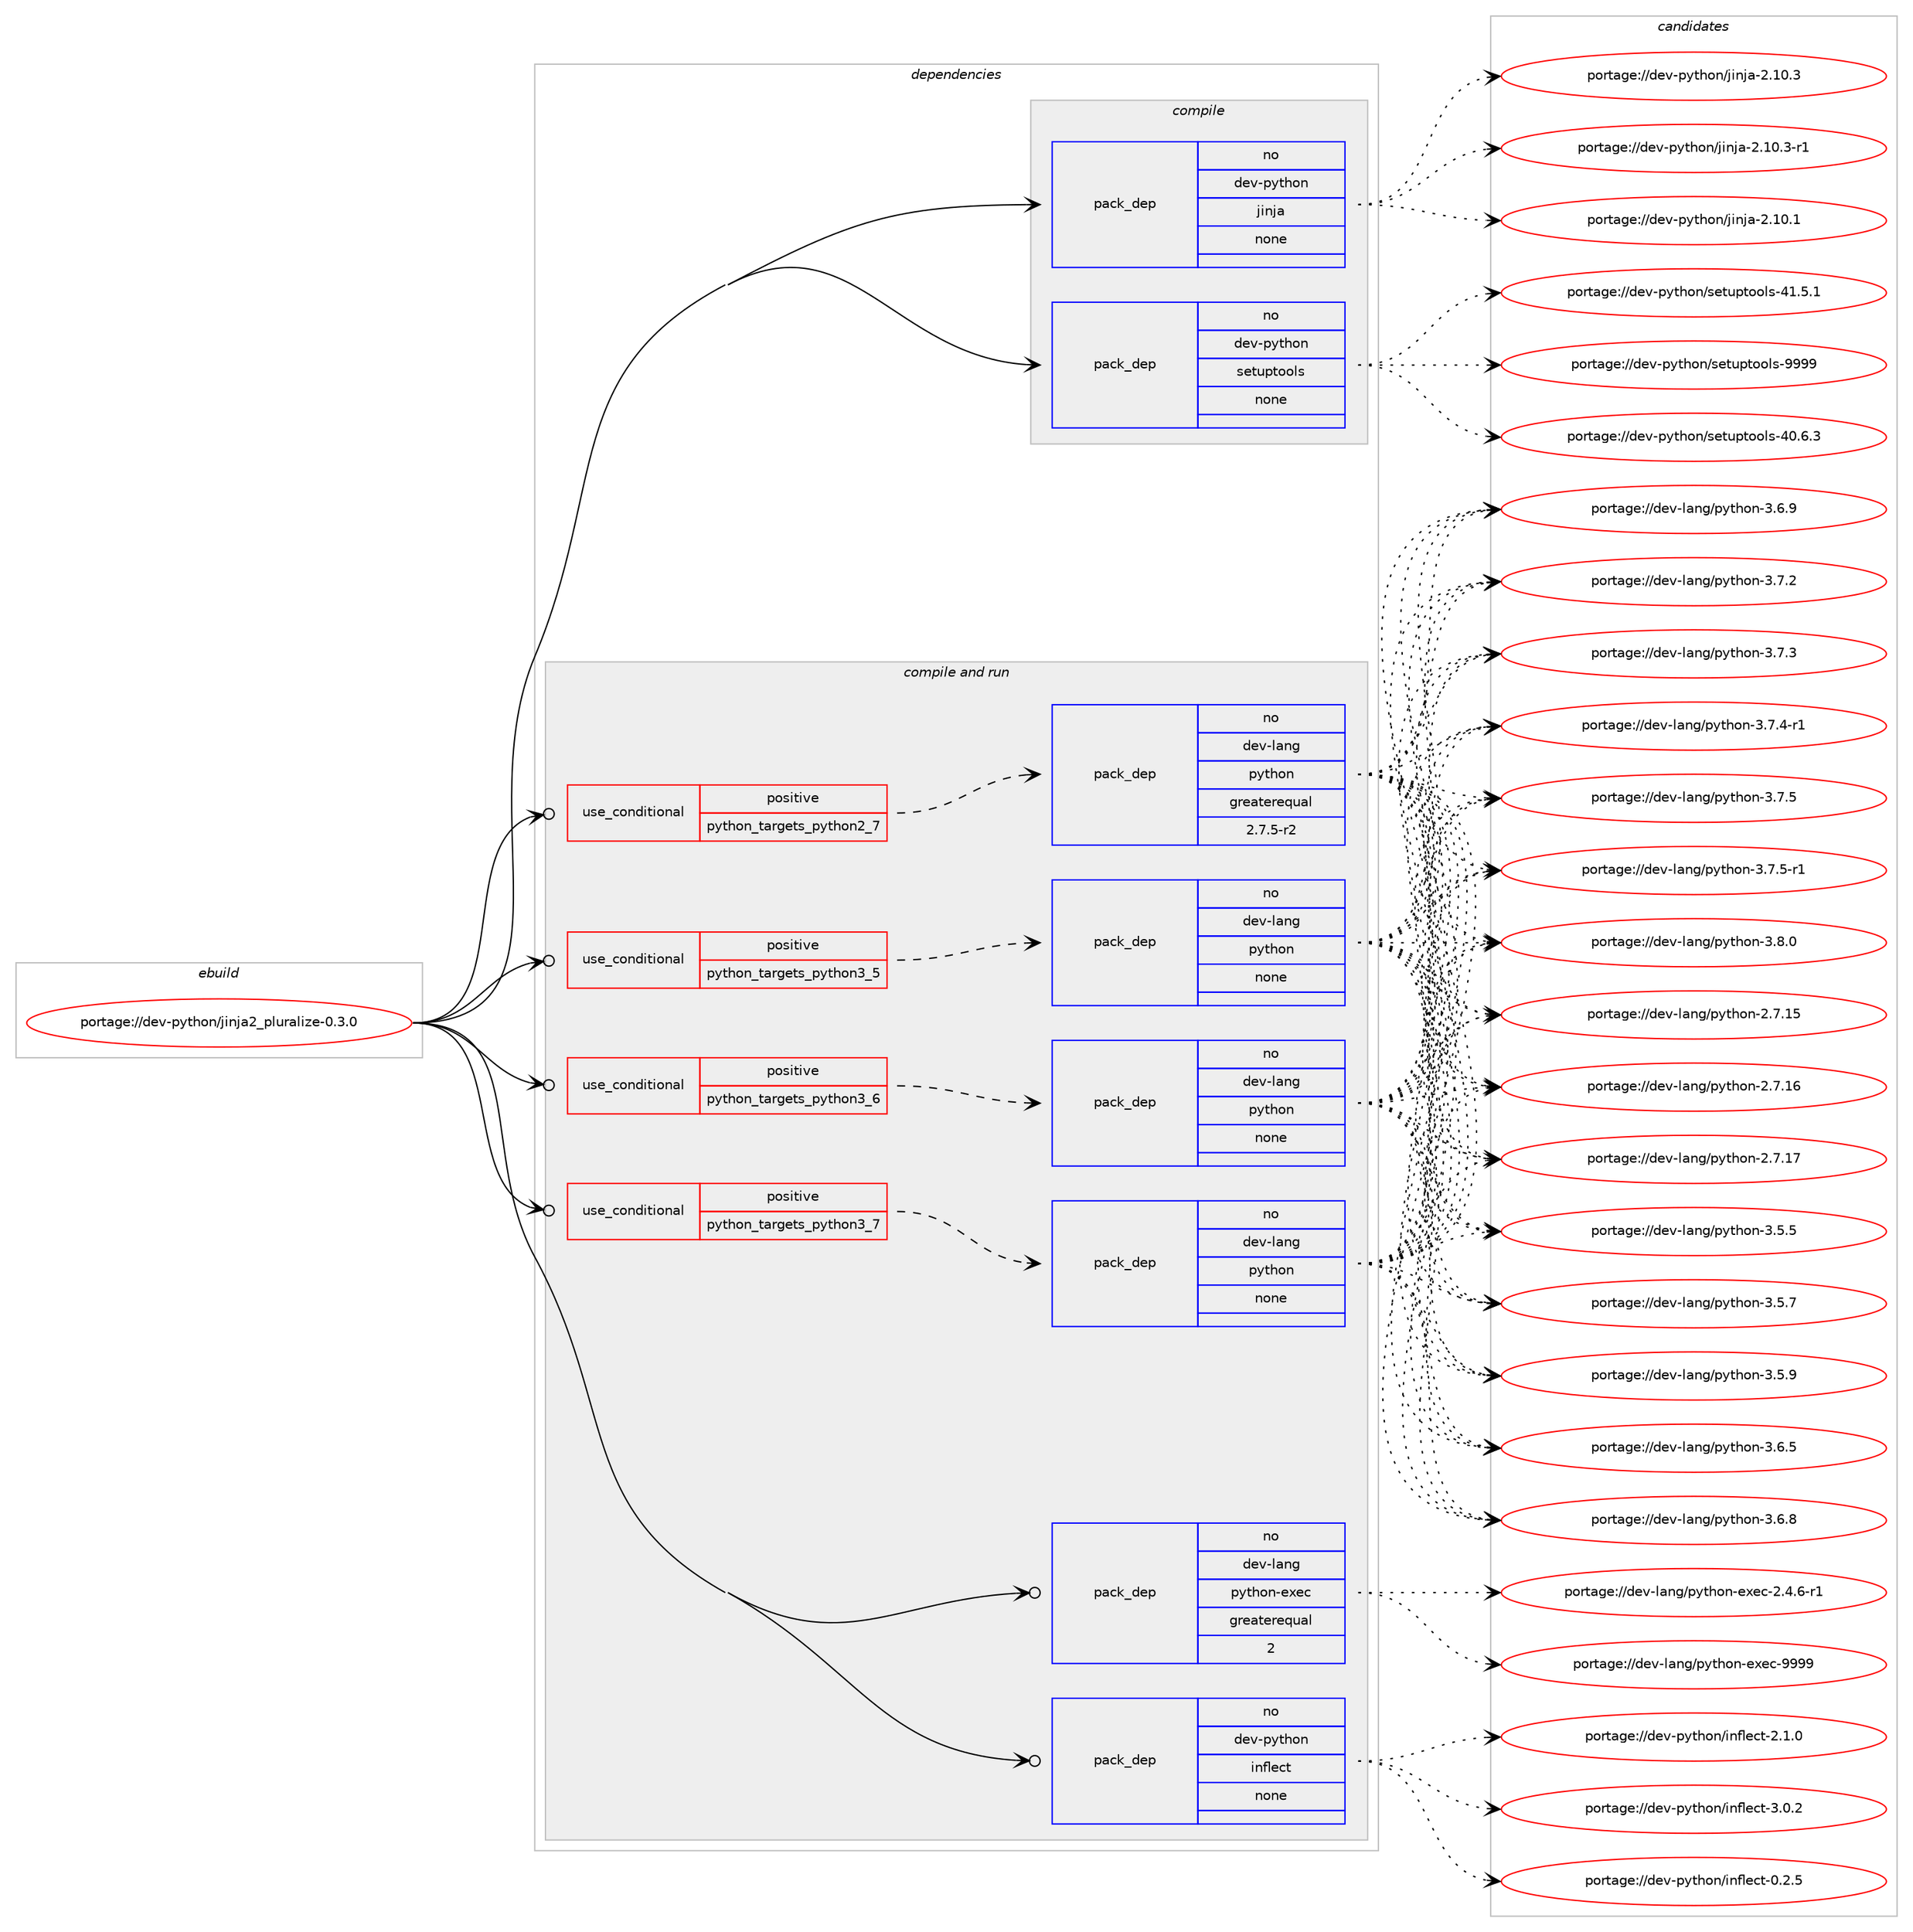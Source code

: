 digraph prolog {

# *************
# Graph options
# *************

newrank=true;
concentrate=true;
compound=true;
graph [rankdir=LR,fontname=Helvetica,fontsize=10,ranksep=1.5];#, ranksep=2.5, nodesep=0.2];
edge  [arrowhead=vee];
node  [fontname=Helvetica,fontsize=10];

# **********
# The ebuild
# **********

subgraph cluster_leftcol {
color=gray;
rank=same;
label=<<i>ebuild</i>>;
id [label="portage://dev-python/jinja2_pluralize-0.3.0", color=red, width=4, href="../dev-python/jinja2_pluralize-0.3.0.svg"];
}

# ****************
# The dependencies
# ****************

subgraph cluster_midcol {
color=gray;
label=<<i>dependencies</i>>;
subgraph cluster_compile {
fillcolor="#eeeeee";
style=filled;
label=<<i>compile</i>>;
subgraph pack111985 {
dependency145951 [label=<<TABLE BORDER="0" CELLBORDER="1" CELLSPACING="0" CELLPADDING="4" WIDTH="220"><TR><TD ROWSPAN="6" CELLPADDING="30">pack_dep</TD></TR><TR><TD WIDTH="110">no</TD></TR><TR><TD>dev-python</TD></TR><TR><TD>jinja</TD></TR><TR><TD>none</TD></TR><TR><TD></TD></TR></TABLE>>, shape=none, color=blue];
}
id:e -> dependency145951:w [weight=20,style="solid",arrowhead="vee"];
subgraph pack111986 {
dependency145952 [label=<<TABLE BORDER="0" CELLBORDER="1" CELLSPACING="0" CELLPADDING="4" WIDTH="220"><TR><TD ROWSPAN="6" CELLPADDING="30">pack_dep</TD></TR><TR><TD WIDTH="110">no</TD></TR><TR><TD>dev-python</TD></TR><TR><TD>setuptools</TD></TR><TR><TD>none</TD></TR><TR><TD></TD></TR></TABLE>>, shape=none, color=blue];
}
id:e -> dependency145952:w [weight=20,style="solid",arrowhead="vee"];
}
subgraph cluster_compileandrun {
fillcolor="#eeeeee";
style=filled;
label=<<i>compile and run</i>>;
subgraph cond30644 {
dependency145953 [label=<<TABLE BORDER="0" CELLBORDER="1" CELLSPACING="0" CELLPADDING="4"><TR><TD ROWSPAN="3" CELLPADDING="10">use_conditional</TD></TR><TR><TD>positive</TD></TR><TR><TD>python_targets_python2_7</TD></TR></TABLE>>, shape=none, color=red];
subgraph pack111987 {
dependency145954 [label=<<TABLE BORDER="0" CELLBORDER="1" CELLSPACING="0" CELLPADDING="4" WIDTH="220"><TR><TD ROWSPAN="6" CELLPADDING="30">pack_dep</TD></TR><TR><TD WIDTH="110">no</TD></TR><TR><TD>dev-lang</TD></TR><TR><TD>python</TD></TR><TR><TD>greaterequal</TD></TR><TR><TD>2.7.5-r2</TD></TR></TABLE>>, shape=none, color=blue];
}
dependency145953:e -> dependency145954:w [weight=20,style="dashed",arrowhead="vee"];
}
id:e -> dependency145953:w [weight=20,style="solid",arrowhead="odotvee"];
subgraph cond30645 {
dependency145955 [label=<<TABLE BORDER="0" CELLBORDER="1" CELLSPACING="0" CELLPADDING="4"><TR><TD ROWSPAN="3" CELLPADDING="10">use_conditional</TD></TR><TR><TD>positive</TD></TR><TR><TD>python_targets_python3_5</TD></TR></TABLE>>, shape=none, color=red];
subgraph pack111988 {
dependency145956 [label=<<TABLE BORDER="0" CELLBORDER="1" CELLSPACING="0" CELLPADDING="4" WIDTH="220"><TR><TD ROWSPAN="6" CELLPADDING="30">pack_dep</TD></TR><TR><TD WIDTH="110">no</TD></TR><TR><TD>dev-lang</TD></TR><TR><TD>python</TD></TR><TR><TD>none</TD></TR><TR><TD></TD></TR></TABLE>>, shape=none, color=blue];
}
dependency145955:e -> dependency145956:w [weight=20,style="dashed",arrowhead="vee"];
}
id:e -> dependency145955:w [weight=20,style="solid",arrowhead="odotvee"];
subgraph cond30646 {
dependency145957 [label=<<TABLE BORDER="0" CELLBORDER="1" CELLSPACING="0" CELLPADDING="4"><TR><TD ROWSPAN="3" CELLPADDING="10">use_conditional</TD></TR><TR><TD>positive</TD></TR><TR><TD>python_targets_python3_6</TD></TR></TABLE>>, shape=none, color=red];
subgraph pack111989 {
dependency145958 [label=<<TABLE BORDER="0" CELLBORDER="1" CELLSPACING="0" CELLPADDING="4" WIDTH="220"><TR><TD ROWSPAN="6" CELLPADDING="30">pack_dep</TD></TR><TR><TD WIDTH="110">no</TD></TR><TR><TD>dev-lang</TD></TR><TR><TD>python</TD></TR><TR><TD>none</TD></TR><TR><TD></TD></TR></TABLE>>, shape=none, color=blue];
}
dependency145957:e -> dependency145958:w [weight=20,style="dashed",arrowhead="vee"];
}
id:e -> dependency145957:w [weight=20,style="solid",arrowhead="odotvee"];
subgraph cond30647 {
dependency145959 [label=<<TABLE BORDER="0" CELLBORDER="1" CELLSPACING="0" CELLPADDING="4"><TR><TD ROWSPAN="3" CELLPADDING="10">use_conditional</TD></TR><TR><TD>positive</TD></TR><TR><TD>python_targets_python3_7</TD></TR></TABLE>>, shape=none, color=red];
subgraph pack111990 {
dependency145960 [label=<<TABLE BORDER="0" CELLBORDER="1" CELLSPACING="0" CELLPADDING="4" WIDTH="220"><TR><TD ROWSPAN="6" CELLPADDING="30">pack_dep</TD></TR><TR><TD WIDTH="110">no</TD></TR><TR><TD>dev-lang</TD></TR><TR><TD>python</TD></TR><TR><TD>none</TD></TR><TR><TD></TD></TR></TABLE>>, shape=none, color=blue];
}
dependency145959:e -> dependency145960:w [weight=20,style="dashed",arrowhead="vee"];
}
id:e -> dependency145959:w [weight=20,style="solid",arrowhead="odotvee"];
subgraph pack111991 {
dependency145961 [label=<<TABLE BORDER="0" CELLBORDER="1" CELLSPACING="0" CELLPADDING="4" WIDTH="220"><TR><TD ROWSPAN="6" CELLPADDING="30">pack_dep</TD></TR><TR><TD WIDTH="110">no</TD></TR><TR><TD>dev-lang</TD></TR><TR><TD>python-exec</TD></TR><TR><TD>greaterequal</TD></TR><TR><TD>2</TD></TR></TABLE>>, shape=none, color=blue];
}
id:e -> dependency145961:w [weight=20,style="solid",arrowhead="odotvee"];
subgraph pack111992 {
dependency145962 [label=<<TABLE BORDER="0" CELLBORDER="1" CELLSPACING="0" CELLPADDING="4" WIDTH="220"><TR><TD ROWSPAN="6" CELLPADDING="30">pack_dep</TD></TR><TR><TD WIDTH="110">no</TD></TR><TR><TD>dev-python</TD></TR><TR><TD>inflect</TD></TR><TR><TD>none</TD></TR><TR><TD></TD></TR></TABLE>>, shape=none, color=blue];
}
id:e -> dependency145962:w [weight=20,style="solid",arrowhead="odotvee"];
}
subgraph cluster_run {
fillcolor="#eeeeee";
style=filled;
label=<<i>run</i>>;
}
}

# **************
# The candidates
# **************

subgraph cluster_choices {
rank=same;
color=gray;
label=<<i>candidates</i>>;

subgraph choice111985 {
color=black;
nodesep=1;
choiceportage10010111845112121116104111110471061051101069745504649484649 [label="portage://dev-python/jinja-2.10.1", color=red, width=4,href="../dev-python/jinja-2.10.1.svg"];
choiceportage10010111845112121116104111110471061051101069745504649484651 [label="portage://dev-python/jinja-2.10.3", color=red, width=4,href="../dev-python/jinja-2.10.3.svg"];
choiceportage100101118451121211161041111104710610511010697455046494846514511449 [label="portage://dev-python/jinja-2.10.3-r1", color=red, width=4,href="../dev-python/jinja-2.10.3-r1.svg"];
dependency145951:e -> choiceportage10010111845112121116104111110471061051101069745504649484649:w [style=dotted,weight="100"];
dependency145951:e -> choiceportage10010111845112121116104111110471061051101069745504649484651:w [style=dotted,weight="100"];
dependency145951:e -> choiceportage100101118451121211161041111104710610511010697455046494846514511449:w [style=dotted,weight="100"];
}
subgraph choice111986 {
color=black;
nodesep=1;
choiceportage100101118451121211161041111104711510111611711211611111110811545524846544651 [label="portage://dev-python/setuptools-40.6.3", color=red, width=4,href="../dev-python/setuptools-40.6.3.svg"];
choiceportage100101118451121211161041111104711510111611711211611111110811545524946534649 [label="portage://dev-python/setuptools-41.5.1", color=red, width=4,href="../dev-python/setuptools-41.5.1.svg"];
choiceportage10010111845112121116104111110471151011161171121161111111081154557575757 [label="portage://dev-python/setuptools-9999", color=red, width=4,href="../dev-python/setuptools-9999.svg"];
dependency145952:e -> choiceportage100101118451121211161041111104711510111611711211611111110811545524846544651:w [style=dotted,weight="100"];
dependency145952:e -> choiceportage100101118451121211161041111104711510111611711211611111110811545524946534649:w [style=dotted,weight="100"];
dependency145952:e -> choiceportage10010111845112121116104111110471151011161171121161111111081154557575757:w [style=dotted,weight="100"];
}
subgraph choice111987 {
color=black;
nodesep=1;
choiceportage10010111845108971101034711212111610411111045504655464953 [label="portage://dev-lang/python-2.7.15", color=red, width=4,href="../dev-lang/python-2.7.15.svg"];
choiceportage10010111845108971101034711212111610411111045504655464954 [label="portage://dev-lang/python-2.7.16", color=red, width=4,href="../dev-lang/python-2.7.16.svg"];
choiceportage10010111845108971101034711212111610411111045504655464955 [label="portage://dev-lang/python-2.7.17", color=red, width=4,href="../dev-lang/python-2.7.17.svg"];
choiceportage100101118451089711010347112121116104111110455146534653 [label="portage://dev-lang/python-3.5.5", color=red, width=4,href="../dev-lang/python-3.5.5.svg"];
choiceportage100101118451089711010347112121116104111110455146534655 [label="portage://dev-lang/python-3.5.7", color=red, width=4,href="../dev-lang/python-3.5.7.svg"];
choiceportage100101118451089711010347112121116104111110455146534657 [label="portage://dev-lang/python-3.5.9", color=red, width=4,href="../dev-lang/python-3.5.9.svg"];
choiceportage100101118451089711010347112121116104111110455146544653 [label="portage://dev-lang/python-3.6.5", color=red, width=4,href="../dev-lang/python-3.6.5.svg"];
choiceportage100101118451089711010347112121116104111110455146544656 [label="portage://dev-lang/python-3.6.8", color=red, width=4,href="../dev-lang/python-3.6.8.svg"];
choiceportage100101118451089711010347112121116104111110455146544657 [label="portage://dev-lang/python-3.6.9", color=red, width=4,href="../dev-lang/python-3.6.9.svg"];
choiceportage100101118451089711010347112121116104111110455146554650 [label="portage://dev-lang/python-3.7.2", color=red, width=4,href="../dev-lang/python-3.7.2.svg"];
choiceportage100101118451089711010347112121116104111110455146554651 [label="portage://dev-lang/python-3.7.3", color=red, width=4,href="../dev-lang/python-3.7.3.svg"];
choiceportage1001011184510897110103471121211161041111104551465546524511449 [label="portage://dev-lang/python-3.7.4-r1", color=red, width=4,href="../dev-lang/python-3.7.4-r1.svg"];
choiceportage100101118451089711010347112121116104111110455146554653 [label="portage://dev-lang/python-3.7.5", color=red, width=4,href="../dev-lang/python-3.7.5.svg"];
choiceportage1001011184510897110103471121211161041111104551465546534511449 [label="portage://dev-lang/python-3.7.5-r1", color=red, width=4,href="../dev-lang/python-3.7.5-r1.svg"];
choiceportage100101118451089711010347112121116104111110455146564648 [label="portage://dev-lang/python-3.8.0", color=red, width=4,href="../dev-lang/python-3.8.0.svg"];
dependency145954:e -> choiceportage10010111845108971101034711212111610411111045504655464953:w [style=dotted,weight="100"];
dependency145954:e -> choiceportage10010111845108971101034711212111610411111045504655464954:w [style=dotted,weight="100"];
dependency145954:e -> choiceportage10010111845108971101034711212111610411111045504655464955:w [style=dotted,weight="100"];
dependency145954:e -> choiceportage100101118451089711010347112121116104111110455146534653:w [style=dotted,weight="100"];
dependency145954:e -> choiceportage100101118451089711010347112121116104111110455146534655:w [style=dotted,weight="100"];
dependency145954:e -> choiceportage100101118451089711010347112121116104111110455146534657:w [style=dotted,weight="100"];
dependency145954:e -> choiceportage100101118451089711010347112121116104111110455146544653:w [style=dotted,weight="100"];
dependency145954:e -> choiceportage100101118451089711010347112121116104111110455146544656:w [style=dotted,weight="100"];
dependency145954:e -> choiceportage100101118451089711010347112121116104111110455146544657:w [style=dotted,weight="100"];
dependency145954:e -> choiceportage100101118451089711010347112121116104111110455146554650:w [style=dotted,weight="100"];
dependency145954:e -> choiceportage100101118451089711010347112121116104111110455146554651:w [style=dotted,weight="100"];
dependency145954:e -> choiceportage1001011184510897110103471121211161041111104551465546524511449:w [style=dotted,weight="100"];
dependency145954:e -> choiceportage100101118451089711010347112121116104111110455146554653:w [style=dotted,weight="100"];
dependency145954:e -> choiceportage1001011184510897110103471121211161041111104551465546534511449:w [style=dotted,weight="100"];
dependency145954:e -> choiceportage100101118451089711010347112121116104111110455146564648:w [style=dotted,weight="100"];
}
subgraph choice111988 {
color=black;
nodesep=1;
choiceportage10010111845108971101034711212111610411111045504655464953 [label="portage://dev-lang/python-2.7.15", color=red, width=4,href="../dev-lang/python-2.7.15.svg"];
choiceportage10010111845108971101034711212111610411111045504655464954 [label="portage://dev-lang/python-2.7.16", color=red, width=4,href="../dev-lang/python-2.7.16.svg"];
choiceportage10010111845108971101034711212111610411111045504655464955 [label="portage://dev-lang/python-2.7.17", color=red, width=4,href="../dev-lang/python-2.7.17.svg"];
choiceportage100101118451089711010347112121116104111110455146534653 [label="portage://dev-lang/python-3.5.5", color=red, width=4,href="../dev-lang/python-3.5.5.svg"];
choiceportage100101118451089711010347112121116104111110455146534655 [label="portage://dev-lang/python-3.5.7", color=red, width=4,href="../dev-lang/python-3.5.7.svg"];
choiceportage100101118451089711010347112121116104111110455146534657 [label="portage://dev-lang/python-3.5.9", color=red, width=4,href="../dev-lang/python-3.5.9.svg"];
choiceportage100101118451089711010347112121116104111110455146544653 [label="portage://dev-lang/python-3.6.5", color=red, width=4,href="../dev-lang/python-3.6.5.svg"];
choiceportage100101118451089711010347112121116104111110455146544656 [label="portage://dev-lang/python-3.6.8", color=red, width=4,href="../dev-lang/python-3.6.8.svg"];
choiceportage100101118451089711010347112121116104111110455146544657 [label="portage://dev-lang/python-3.6.9", color=red, width=4,href="../dev-lang/python-3.6.9.svg"];
choiceportage100101118451089711010347112121116104111110455146554650 [label="portage://dev-lang/python-3.7.2", color=red, width=4,href="../dev-lang/python-3.7.2.svg"];
choiceportage100101118451089711010347112121116104111110455146554651 [label="portage://dev-lang/python-3.7.3", color=red, width=4,href="../dev-lang/python-3.7.3.svg"];
choiceportage1001011184510897110103471121211161041111104551465546524511449 [label="portage://dev-lang/python-3.7.4-r1", color=red, width=4,href="../dev-lang/python-3.7.4-r1.svg"];
choiceportage100101118451089711010347112121116104111110455146554653 [label="portage://dev-lang/python-3.7.5", color=red, width=4,href="../dev-lang/python-3.7.5.svg"];
choiceportage1001011184510897110103471121211161041111104551465546534511449 [label="portage://dev-lang/python-3.7.5-r1", color=red, width=4,href="../dev-lang/python-3.7.5-r1.svg"];
choiceportage100101118451089711010347112121116104111110455146564648 [label="portage://dev-lang/python-3.8.0", color=red, width=4,href="../dev-lang/python-3.8.0.svg"];
dependency145956:e -> choiceportage10010111845108971101034711212111610411111045504655464953:w [style=dotted,weight="100"];
dependency145956:e -> choiceportage10010111845108971101034711212111610411111045504655464954:w [style=dotted,weight="100"];
dependency145956:e -> choiceportage10010111845108971101034711212111610411111045504655464955:w [style=dotted,weight="100"];
dependency145956:e -> choiceportage100101118451089711010347112121116104111110455146534653:w [style=dotted,weight="100"];
dependency145956:e -> choiceportage100101118451089711010347112121116104111110455146534655:w [style=dotted,weight="100"];
dependency145956:e -> choiceportage100101118451089711010347112121116104111110455146534657:w [style=dotted,weight="100"];
dependency145956:e -> choiceportage100101118451089711010347112121116104111110455146544653:w [style=dotted,weight="100"];
dependency145956:e -> choiceportage100101118451089711010347112121116104111110455146544656:w [style=dotted,weight="100"];
dependency145956:e -> choiceportage100101118451089711010347112121116104111110455146544657:w [style=dotted,weight="100"];
dependency145956:e -> choiceportage100101118451089711010347112121116104111110455146554650:w [style=dotted,weight="100"];
dependency145956:e -> choiceportage100101118451089711010347112121116104111110455146554651:w [style=dotted,weight="100"];
dependency145956:e -> choiceportage1001011184510897110103471121211161041111104551465546524511449:w [style=dotted,weight="100"];
dependency145956:e -> choiceportage100101118451089711010347112121116104111110455146554653:w [style=dotted,weight="100"];
dependency145956:e -> choiceportage1001011184510897110103471121211161041111104551465546534511449:w [style=dotted,weight="100"];
dependency145956:e -> choiceportage100101118451089711010347112121116104111110455146564648:w [style=dotted,weight="100"];
}
subgraph choice111989 {
color=black;
nodesep=1;
choiceportage10010111845108971101034711212111610411111045504655464953 [label="portage://dev-lang/python-2.7.15", color=red, width=4,href="../dev-lang/python-2.7.15.svg"];
choiceportage10010111845108971101034711212111610411111045504655464954 [label="portage://dev-lang/python-2.7.16", color=red, width=4,href="../dev-lang/python-2.7.16.svg"];
choiceportage10010111845108971101034711212111610411111045504655464955 [label="portage://dev-lang/python-2.7.17", color=red, width=4,href="../dev-lang/python-2.7.17.svg"];
choiceportage100101118451089711010347112121116104111110455146534653 [label="portage://dev-lang/python-3.5.5", color=red, width=4,href="../dev-lang/python-3.5.5.svg"];
choiceportage100101118451089711010347112121116104111110455146534655 [label="portage://dev-lang/python-3.5.7", color=red, width=4,href="../dev-lang/python-3.5.7.svg"];
choiceportage100101118451089711010347112121116104111110455146534657 [label="portage://dev-lang/python-3.5.9", color=red, width=4,href="../dev-lang/python-3.5.9.svg"];
choiceportage100101118451089711010347112121116104111110455146544653 [label="portage://dev-lang/python-3.6.5", color=red, width=4,href="../dev-lang/python-3.6.5.svg"];
choiceportage100101118451089711010347112121116104111110455146544656 [label="portage://dev-lang/python-3.6.8", color=red, width=4,href="../dev-lang/python-3.6.8.svg"];
choiceportage100101118451089711010347112121116104111110455146544657 [label="portage://dev-lang/python-3.6.9", color=red, width=4,href="../dev-lang/python-3.6.9.svg"];
choiceportage100101118451089711010347112121116104111110455146554650 [label="portage://dev-lang/python-3.7.2", color=red, width=4,href="../dev-lang/python-3.7.2.svg"];
choiceportage100101118451089711010347112121116104111110455146554651 [label="portage://dev-lang/python-3.7.3", color=red, width=4,href="../dev-lang/python-3.7.3.svg"];
choiceportage1001011184510897110103471121211161041111104551465546524511449 [label="portage://dev-lang/python-3.7.4-r1", color=red, width=4,href="../dev-lang/python-3.7.4-r1.svg"];
choiceportage100101118451089711010347112121116104111110455146554653 [label="portage://dev-lang/python-3.7.5", color=red, width=4,href="../dev-lang/python-3.7.5.svg"];
choiceportage1001011184510897110103471121211161041111104551465546534511449 [label="portage://dev-lang/python-3.7.5-r1", color=red, width=4,href="../dev-lang/python-3.7.5-r1.svg"];
choiceportage100101118451089711010347112121116104111110455146564648 [label="portage://dev-lang/python-3.8.0", color=red, width=4,href="../dev-lang/python-3.8.0.svg"];
dependency145958:e -> choiceportage10010111845108971101034711212111610411111045504655464953:w [style=dotted,weight="100"];
dependency145958:e -> choiceportage10010111845108971101034711212111610411111045504655464954:w [style=dotted,weight="100"];
dependency145958:e -> choiceportage10010111845108971101034711212111610411111045504655464955:w [style=dotted,weight="100"];
dependency145958:e -> choiceportage100101118451089711010347112121116104111110455146534653:w [style=dotted,weight="100"];
dependency145958:e -> choiceportage100101118451089711010347112121116104111110455146534655:w [style=dotted,weight="100"];
dependency145958:e -> choiceportage100101118451089711010347112121116104111110455146534657:w [style=dotted,weight="100"];
dependency145958:e -> choiceportage100101118451089711010347112121116104111110455146544653:w [style=dotted,weight="100"];
dependency145958:e -> choiceportage100101118451089711010347112121116104111110455146544656:w [style=dotted,weight="100"];
dependency145958:e -> choiceportage100101118451089711010347112121116104111110455146544657:w [style=dotted,weight="100"];
dependency145958:e -> choiceportage100101118451089711010347112121116104111110455146554650:w [style=dotted,weight="100"];
dependency145958:e -> choiceportage100101118451089711010347112121116104111110455146554651:w [style=dotted,weight="100"];
dependency145958:e -> choiceportage1001011184510897110103471121211161041111104551465546524511449:w [style=dotted,weight="100"];
dependency145958:e -> choiceportage100101118451089711010347112121116104111110455146554653:w [style=dotted,weight="100"];
dependency145958:e -> choiceportage1001011184510897110103471121211161041111104551465546534511449:w [style=dotted,weight="100"];
dependency145958:e -> choiceportage100101118451089711010347112121116104111110455146564648:w [style=dotted,weight="100"];
}
subgraph choice111990 {
color=black;
nodesep=1;
choiceportage10010111845108971101034711212111610411111045504655464953 [label="portage://dev-lang/python-2.7.15", color=red, width=4,href="../dev-lang/python-2.7.15.svg"];
choiceportage10010111845108971101034711212111610411111045504655464954 [label="portage://dev-lang/python-2.7.16", color=red, width=4,href="../dev-lang/python-2.7.16.svg"];
choiceportage10010111845108971101034711212111610411111045504655464955 [label="portage://dev-lang/python-2.7.17", color=red, width=4,href="../dev-lang/python-2.7.17.svg"];
choiceportage100101118451089711010347112121116104111110455146534653 [label="portage://dev-lang/python-3.5.5", color=red, width=4,href="../dev-lang/python-3.5.5.svg"];
choiceportage100101118451089711010347112121116104111110455146534655 [label="portage://dev-lang/python-3.5.7", color=red, width=4,href="../dev-lang/python-3.5.7.svg"];
choiceportage100101118451089711010347112121116104111110455146534657 [label="portage://dev-lang/python-3.5.9", color=red, width=4,href="../dev-lang/python-3.5.9.svg"];
choiceportage100101118451089711010347112121116104111110455146544653 [label="portage://dev-lang/python-3.6.5", color=red, width=4,href="../dev-lang/python-3.6.5.svg"];
choiceportage100101118451089711010347112121116104111110455146544656 [label="portage://dev-lang/python-3.6.8", color=red, width=4,href="../dev-lang/python-3.6.8.svg"];
choiceportage100101118451089711010347112121116104111110455146544657 [label="portage://dev-lang/python-3.6.9", color=red, width=4,href="../dev-lang/python-3.6.9.svg"];
choiceportage100101118451089711010347112121116104111110455146554650 [label="portage://dev-lang/python-3.7.2", color=red, width=4,href="../dev-lang/python-3.7.2.svg"];
choiceportage100101118451089711010347112121116104111110455146554651 [label="portage://dev-lang/python-3.7.3", color=red, width=4,href="../dev-lang/python-3.7.3.svg"];
choiceportage1001011184510897110103471121211161041111104551465546524511449 [label="portage://dev-lang/python-3.7.4-r1", color=red, width=4,href="../dev-lang/python-3.7.4-r1.svg"];
choiceportage100101118451089711010347112121116104111110455146554653 [label="portage://dev-lang/python-3.7.5", color=red, width=4,href="../dev-lang/python-3.7.5.svg"];
choiceportage1001011184510897110103471121211161041111104551465546534511449 [label="portage://dev-lang/python-3.7.5-r1", color=red, width=4,href="../dev-lang/python-3.7.5-r1.svg"];
choiceportage100101118451089711010347112121116104111110455146564648 [label="portage://dev-lang/python-3.8.0", color=red, width=4,href="../dev-lang/python-3.8.0.svg"];
dependency145960:e -> choiceportage10010111845108971101034711212111610411111045504655464953:w [style=dotted,weight="100"];
dependency145960:e -> choiceportage10010111845108971101034711212111610411111045504655464954:w [style=dotted,weight="100"];
dependency145960:e -> choiceportage10010111845108971101034711212111610411111045504655464955:w [style=dotted,weight="100"];
dependency145960:e -> choiceportage100101118451089711010347112121116104111110455146534653:w [style=dotted,weight="100"];
dependency145960:e -> choiceportage100101118451089711010347112121116104111110455146534655:w [style=dotted,weight="100"];
dependency145960:e -> choiceportage100101118451089711010347112121116104111110455146534657:w [style=dotted,weight="100"];
dependency145960:e -> choiceportage100101118451089711010347112121116104111110455146544653:w [style=dotted,weight="100"];
dependency145960:e -> choiceportage100101118451089711010347112121116104111110455146544656:w [style=dotted,weight="100"];
dependency145960:e -> choiceportage100101118451089711010347112121116104111110455146544657:w [style=dotted,weight="100"];
dependency145960:e -> choiceportage100101118451089711010347112121116104111110455146554650:w [style=dotted,weight="100"];
dependency145960:e -> choiceportage100101118451089711010347112121116104111110455146554651:w [style=dotted,weight="100"];
dependency145960:e -> choiceportage1001011184510897110103471121211161041111104551465546524511449:w [style=dotted,weight="100"];
dependency145960:e -> choiceportage100101118451089711010347112121116104111110455146554653:w [style=dotted,weight="100"];
dependency145960:e -> choiceportage1001011184510897110103471121211161041111104551465546534511449:w [style=dotted,weight="100"];
dependency145960:e -> choiceportage100101118451089711010347112121116104111110455146564648:w [style=dotted,weight="100"];
}
subgraph choice111991 {
color=black;
nodesep=1;
choiceportage10010111845108971101034711212111610411111045101120101994550465246544511449 [label="portage://dev-lang/python-exec-2.4.6-r1", color=red, width=4,href="../dev-lang/python-exec-2.4.6-r1.svg"];
choiceportage10010111845108971101034711212111610411111045101120101994557575757 [label="portage://dev-lang/python-exec-9999", color=red, width=4,href="../dev-lang/python-exec-9999.svg"];
dependency145961:e -> choiceportage10010111845108971101034711212111610411111045101120101994550465246544511449:w [style=dotted,weight="100"];
dependency145961:e -> choiceportage10010111845108971101034711212111610411111045101120101994557575757:w [style=dotted,weight="100"];
}
subgraph choice111992 {
color=black;
nodesep=1;
choiceportage100101118451121211161041111104710511010210810199116454846504653 [label="portage://dev-python/inflect-0.2.5", color=red, width=4,href="../dev-python/inflect-0.2.5.svg"];
choiceportage100101118451121211161041111104710511010210810199116455046494648 [label="portage://dev-python/inflect-2.1.0", color=red, width=4,href="../dev-python/inflect-2.1.0.svg"];
choiceportage100101118451121211161041111104710511010210810199116455146484650 [label="portage://dev-python/inflect-3.0.2", color=red, width=4,href="../dev-python/inflect-3.0.2.svg"];
dependency145962:e -> choiceportage100101118451121211161041111104710511010210810199116454846504653:w [style=dotted,weight="100"];
dependency145962:e -> choiceportage100101118451121211161041111104710511010210810199116455046494648:w [style=dotted,weight="100"];
dependency145962:e -> choiceportage100101118451121211161041111104710511010210810199116455146484650:w [style=dotted,weight="100"];
}
}

}
